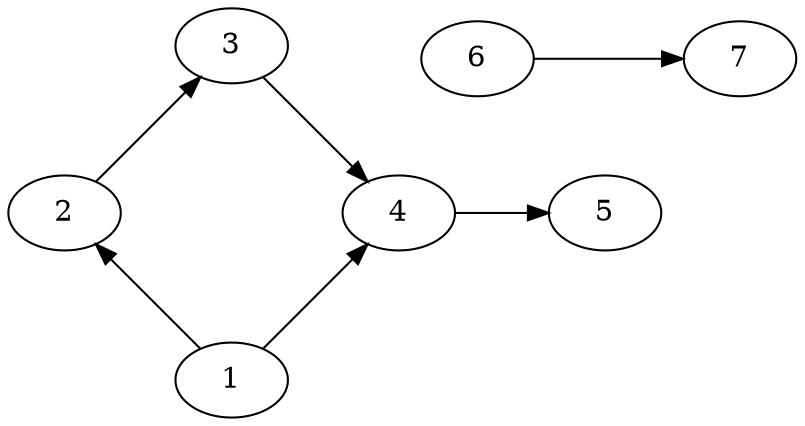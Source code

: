 digraph G { layout = circo; 1; 1 -> 2[color = black, fontcolor = black]; 1 -> 4[color = black, fontcolor = black]; 2; 2 -> 3[color = black, fontcolor = black]; 3; 3 -> 4[color = black, fontcolor = black]; 4; 4 -> 5[color = black, fontcolor = black]; 5; 6; 6 -> 7[color = black, fontcolor = black]; 7; }